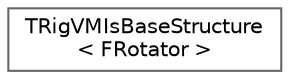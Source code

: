 digraph "Graphical Class Hierarchy"
{
 // INTERACTIVE_SVG=YES
 // LATEX_PDF_SIZE
  bgcolor="transparent";
  edge [fontname=Helvetica,fontsize=10,labelfontname=Helvetica,labelfontsize=10];
  node [fontname=Helvetica,fontsize=10,shape=box,height=0.2,width=0.4];
  rankdir="LR";
  Node0 [id="Node000000",label="TRigVMIsBaseStructure\l\< FRotator \>",height=0.2,width=0.4,color="grey40", fillcolor="white", style="filled",URL="$df/d40/structTRigVMIsBaseStructure_3_01FRotator_01_4.html",tooltip=" "];
}
